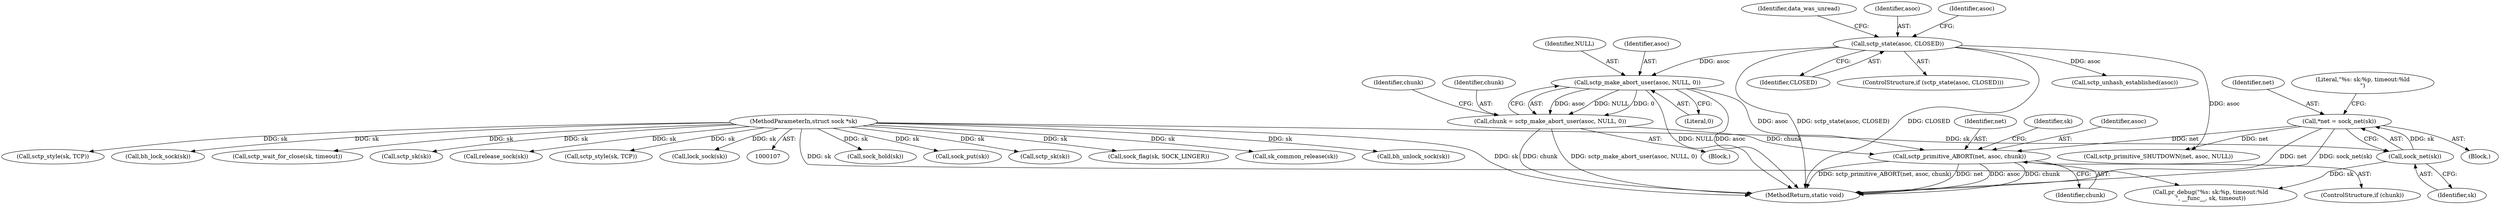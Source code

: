 digraph "0_linux_2d45a02d0166caf2627fe91897c6ffc3b19514c4@pointer" {
"1000214" [label="(Call,sctp_primitive_ABORT(net, asoc, chunk))"];
"1000112" [label="(Call,*net = sock_net(sk))"];
"1000114" [label="(Call,sock_net(sk))"];
"1000108" [label="(MethodParameterIn,struct sock *sk)"];
"1000208" [label="(Call,sctp_make_abort_user(asoc, NULL, 0))"];
"1000166" [label="(Call,sctp_state(asoc, CLOSED))"];
"1000206" [label="(Call,chunk = sctp_make_abort_user(asoc, NULL, 0))"];
"1000110" [label="(Block,)"];
"1000177" [label="(Identifier,data_was_unread)"];
"1000167" [label="(Identifier,asoc)"];
"1000170" [label="(Call,sctp_unhash_established(asoc))"];
"1000113" [label="(Identifier,net)"];
"1000216" [label="(Identifier,asoc)"];
"1000112" [label="(Call,*net = sock_net(sk))"];
"1000213" [label="(Identifier,chunk)"];
"1000260" [label="(MethodReturn,static void)"];
"1000215" [label="(Identifier,net)"];
"1000171" [label="(Identifier,asoc)"];
"1000243" [label="(Call,sock_hold(sk))"];
"1000121" [label="(Call,pr_debug(\"%s: sk:%p, timeout:%ld\n\", __func__, sk, timeout))"];
"1000217" [label="(Identifier,chunk)"];
"1000212" [label="(ControlStructure,if (chunk))"];
"1000122" [label="(Literal,\"%s: sk:%p, timeout:%ld\n\")"];
"1000204" [label="(Block,)"];
"1000168" [label="(Identifier,CLOSED)"];
"1000114" [label="(Call,sock_net(sk))"];
"1000210" [label="(Identifier,NULL)"];
"1000256" [label="(Call,sock_put(sk))"];
"1000156" [label="(Call,sctp_sk(sk))"];
"1000197" [label="(Call,sock_flag(sk, SOCK_LINGER))"];
"1000245" [label="(Call,sk_common_release(sk))"];
"1000247" [label="(Call,bh_unlock_sock(sk))"];
"1000165" [label="(ControlStructure,if (sctp_state(asoc, CLOSED)))"];
"1000166" [label="(Call,sctp_state(asoc, CLOSED))"];
"1000225" [label="(Call,sctp_style(sk, TCP))"];
"1000241" [label="(Call,bh_lock_sock(sk))"];
"1000219" [label="(Call,sctp_primitive_SHUTDOWN(net, asoc, NULL))"];
"1000209" [label="(Identifier,asoc)"];
"1000207" [label="(Identifier,chunk)"];
"1000229" [label="(Call,sctp_wait_for_close(sk, timeout))"];
"1000214" [label="(Call,sctp_primitive_ABORT(net, asoc, chunk))"];
"1000206" [label="(Call,chunk = sctp_make_abort_user(asoc, NULL, 0))"];
"1000108" [label="(MethodParameterIn,struct sock *sk)"];
"1000226" [label="(Identifier,sk)"];
"1000208" [label="(Call,sctp_make_abort_user(asoc, NULL, 0))"];
"1000141" [label="(Call,sctp_sk(sk))"];
"1000232" [label="(Call,release_sock(sk))"];
"1000211" [label="(Literal,0)"];
"1000161" [label="(Call,sctp_style(sk, TCP))"];
"1000115" [label="(Identifier,sk)"];
"1000126" [label="(Call,lock_sock(sk))"];
"1000214" -> "1000212"  [label="AST: "];
"1000214" -> "1000217"  [label="CFG: "];
"1000215" -> "1000214"  [label="AST: "];
"1000216" -> "1000214"  [label="AST: "];
"1000217" -> "1000214"  [label="AST: "];
"1000226" -> "1000214"  [label="CFG: "];
"1000214" -> "1000260"  [label="DDG: asoc"];
"1000214" -> "1000260"  [label="DDG: chunk"];
"1000214" -> "1000260"  [label="DDG: sctp_primitive_ABORT(net, asoc, chunk)"];
"1000214" -> "1000260"  [label="DDG: net"];
"1000112" -> "1000214"  [label="DDG: net"];
"1000208" -> "1000214"  [label="DDG: asoc"];
"1000206" -> "1000214"  [label="DDG: chunk"];
"1000112" -> "1000110"  [label="AST: "];
"1000112" -> "1000114"  [label="CFG: "];
"1000113" -> "1000112"  [label="AST: "];
"1000114" -> "1000112"  [label="AST: "];
"1000122" -> "1000112"  [label="CFG: "];
"1000112" -> "1000260"  [label="DDG: net"];
"1000112" -> "1000260"  [label="DDG: sock_net(sk)"];
"1000114" -> "1000112"  [label="DDG: sk"];
"1000112" -> "1000219"  [label="DDG: net"];
"1000114" -> "1000115"  [label="CFG: "];
"1000115" -> "1000114"  [label="AST: "];
"1000108" -> "1000114"  [label="DDG: sk"];
"1000114" -> "1000121"  [label="DDG: sk"];
"1000108" -> "1000107"  [label="AST: "];
"1000108" -> "1000260"  [label="DDG: sk"];
"1000108" -> "1000121"  [label="DDG: sk"];
"1000108" -> "1000126"  [label="DDG: sk"];
"1000108" -> "1000141"  [label="DDG: sk"];
"1000108" -> "1000156"  [label="DDG: sk"];
"1000108" -> "1000161"  [label="DDG: sk"];
"1000108" -> "1000197"  [label="DDG: sk"];
"1000108" -> "1000225"  [label="DDG: sk"];
"1000108" -> "1000229"  [label="DDG: sk"];
"1000108" -> "1000232"  [label="DDG: sk"];
"1000108" -> "1000241"  [label="DDG: sk"];
"1000108" -> "1000243"  [label="DDG: sk"];
"1000108" -> "1000245"  [label="DDG: sk"];
"1000108" -> "1000247"  [label="DDG: sk"];
"1000108" -> "1000256"  [label="DDG: sk"];
"1000208" -> "1000206"  [label="AST: "];
"1000208" -> "1000211"  [label="CFG: "];
"1000209" -> "1000208"  [label="AST: "];
"1000210" -> "1000208"  [label="AST: "];
"1000211" -> "1000208"  [label="AST: "];
"1000206" -> "1000208"  [label="CFG: "];
"1000208" -> "1000260"  [label="DDG: asoc"];
"1000208" -> "1000260"  [label="DDG: NULL"];
"1000208" -> "1000206"  [label="DDG: asoc"];
"1000208" -> "1000206"  [label="DDG: NULL"];
"1000208" -> "1000206"  [label="DDG: 0"];
"1000166" -> "1000208"  [label="DDG: asoc"];
"1000166" -> "1000165"  [label="AST: "];
"1000166" -> "1000168"  [label="CFG: "];
"1000167" -> "1000166"  [label="AST: "];
"1000168" -> "1000166"  [label="AST: "];
"1000171" -> "1000166"  [label="CFG: "];
"1000177" -> "1000166"  [label="CFG: "];
"1000166" -> "1000260"  [label="DDG: CLOSED"];
"1000166" -> "1000260"  [label="DDG: sctp_state(asoc, CLOSED)"];
"1000166" -> "1000170"  [label="DDG: asoc"];
"1000166" -> "1000219"  [label="DDG: asoc"];
"1000206" -> "1000204"  [label="AST: "];
"1000207" -> "1000206"  [label="AST: "];
"1000213" -> "1000206"  [label="CFG: "];
"1000206" -> "1000260"  [label="DDG: sctp_make_abort_user(asoc, NULL, 0)"];
"1000206" -> "1000260"  [label="DDG: chunk"];
}
